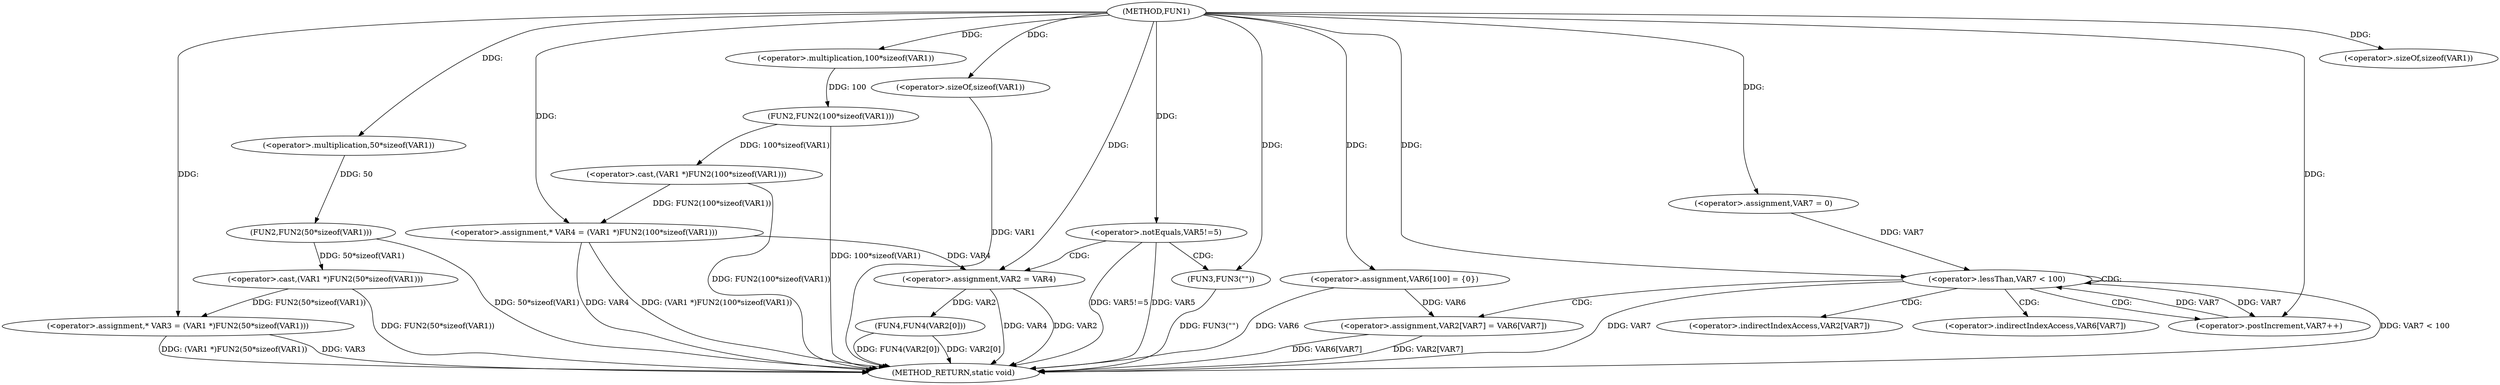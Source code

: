 digraph FUN1 {  
"1000100" [label = "(METHOD,FUN1)" ]
"1000162" [label = "(METHOD_RETURN,static void)" ]
"1000104" [label = "(<operator>.assignment,* VAR3 = (VAR1 *)FUN2(50*sizeof(VAR1)))" ]
"1000106" [label = "(<operator>.cast,(VAR1 *)FUN2(50*sizeof(VAR1)))" ]
"1000108" [label = "(FUN2,FUN2(50*sizeof(VAR1)))" ]
"1000109" [label = "(<operator>.multiplication,50*sizeof(VAR1))" ]
"1000111" [label = "(<operator>.sizeOf,sizeof(VAR1))" ]
"1000114" [label = "(<operator>.assignment,* VAR4 = (VAR1 *)FUN2(100*sizeof(VAR1)))" ]
"1000116" [label = "(<operator>.cast,(VAR1 *)FUN2(100*sizeof(VAR1)))" ]
"1000118" [label = "(FUN2,FUN2(100*sizeof(VAR1)))" ]
"1000119" [label = "(<operator>.multiplication,100*sizeof(VAR1))" ]
"1000121" [label = "(<operator>.sizeOf,sizeof(VAR1))" ]
"1000124" [label = "(<operator>.notEquals,VAR5!=5)" ]
"1000128" [label = "(FUN3,FUN3(\"\"))" ]
"1000132" [label = "(<operator>.assignment,VAR2 = VAR4)" ]
"1000137" [label = "(<operator>.assignment,VAR6[100] = {0})" ]
"1000142" [label = "(<operator>.assignment,VAR7 = 0)" ]
"1000145" [label = "(<operator>.lessThan,VAR7 < 100)" ]
"1000148" [label = "(<operator>.postIncrement,VAR7++)" ]
"1000151" [label = "(<operator>.assignment,VAR2[VAR7] = VAR6[VAR7])" ]
"1000158" [label = "(FUN4,FUN4(VAR2[0]))" ]
"1000152" [label = "(<operator>.indirectIndexAccess,VAR2[VAR7])" ]
"1000155" [label = "(<operator>.indirectIndexAccess,VAR6[VAR7])" ]
  "1000158" -> "1000162"  [ label = "DDG: VAR2[0]"] 
  "1000124" -> "1000162"  [ label = "DDG: VAR5"] 
  "1000106" -> "1000162"  [ label = "DDG: FUN2(50*sizeof(VAR1))"] 
  "1000104" -> "1000162"  [ label = "DDG: VAR3"] 
  "1000151" -> "1000162"  [ label = "DDG: VAR2[VAR7]"] 
  "1000116" -> "1000162"  [ label = "DDG: FUN2(100*sizeof(VAR1))"] 
  "1000132" -> "1000162"  [ label = "DDG: VAR2"] 
  "1000118" -> "1000162"  [ label = "DDG: 100*sizeof(VAR1)"] 
  "1000145" -> "1000162"  [ label = "DDG: VAR7"] 
  "1000114" -> "1000162"  [ label = "DDG: (VAR1 *)FUN2(100*sizeof(VAR1))"] 
  "1000124" -> "1000162"  [ label = "DDG: VAR5!=5"] 
  "1000151" -> "1000162"  [ label = "DDG: VAR6[VAR7]"] 
  "1000158" -> "1000162"  [ label = "DDG: FUN4(VAR2[0])"] 
  "1000132" -> "1000162"  [ label = "DDG: VAR4"] 
  "1000114" -> "1000162"  [ label = "DDG: VAR4"] 
  "1000121" -> "1000162"  [ label = "DDG: VAR1"] 
  "1000145" -> "1000162"  [ label = "DDG: VAR7 < 100"] 
  "1000128" -> "1000162"  [ label = "DDG: FUN3(\"\")"] 
  "1000137" -> "1000162"  [ label = "DDG: VAR6"] 
  "1000104" -> "1000162"  [ label = "DDG: (VAR1 *)FUN2(50*sizeof(VAR1))"] 
  "1000108" -> "1000162"  [ label = "DDG: 50*sizeof(VAR1)"] 
  "1000106" -> "1000104"  [ label = "DDG: FUN2(50*sizeof(VAR1))"] 
  "1000100" -> "1000104"  [ label = "DDG: "] 
  "1000108" -> "1000106"  [ label = "DDG: 50*sizeof(VAR1)"] 
  "1000109" -> "1000108"  [ label = "DDG: 50"] 
  "1000100" -> "1000109"  [ label = "DDG: "] 
  "1000100" -> "1000111"  [ label = "DDG: "] 
  "1000116" -> "1000114"  [ label = "DDG: FUN2(100*sizeof(VAR1))"] 
  "1000100" -> "1000114"  [ label = "DDG: "] 
  "1000118" -> "1000116"  [ label = "DDG: 100*sizeof(VAR1)"] 
  "1000119" -> "1000118"  [ label = "DDG: 100"] 
  "1000100" -> "1000119"  [ label = "DDG: "] 
  "1000100" -> "1000121"  [ label = "DDG: "] 
  "1000100" -> "1000124"  [ label = "DDG: "] 
  "1000100" -> "1000128"  [ label = "DDG: "] 
  "1000114" -> "1000132"  [ label = "DDG: VAR4"] 
  "1000100" -> "1000132"  [ label = "DDG: "] 
  "1000100" -> "1000137"  [ label = "DDG: "] 
  "1000100" -> "1000142"  [ label = "DDG: "] 
  "1000148" -> "1000145"  [ label = "DDG: VAR7"] 
  "1000142" -> "1000145"  [ label = "DDG: VAR7"] 
  "1000100" -> "1000145"  [ label = "DDG: "] 
  "1000145" -> "1000148"  [ label = "DDG: VAR7"] 
  "1000100" -> "1000148"  [ label = "DDG: "] 
  "1000137" -> "1000151"  [ label = "DDG: VAR6"] 
  "1000132" -> "1000158"  [ label = "DDG: VAR2"] 
  "1000124" -> "1000132"  [ label = "CDG: "] 
  "1000124" -> "1000128"  [ label = "CDG: "] 
  "1000145" -> "1000155"  [ label = "CDG: "] 
  "1000145" -> "1000151"  [ label = "CDG: "] 
  "1000145" -> "1000145"  [ label = "CDG: "] 
  "1000145" -> "1000152"  [ label = "CDG: "] 
  "1000145" -> "1000148"  [ label = "CDG: "] 
}
